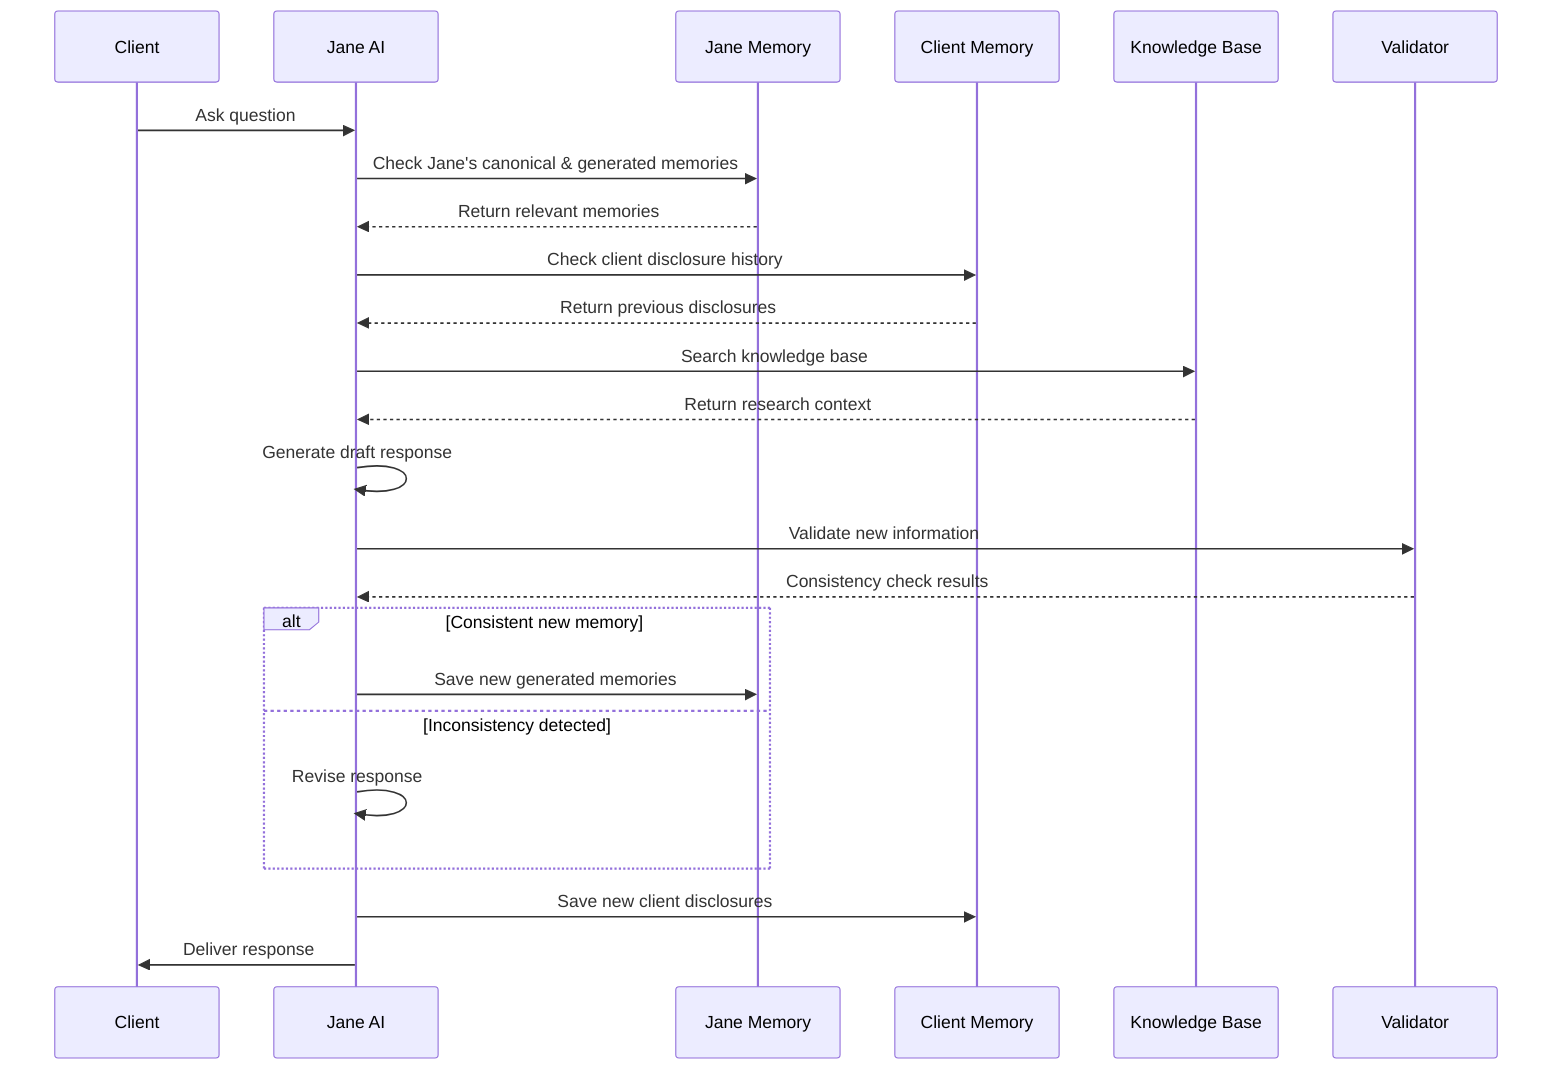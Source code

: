 %%% Memory Retrieval Process
sequenceDiagram
    participant C as Client
    participant J as Jane AI
    participant JM as Jane Memory
    participant CM as Client Memory
    participant KB as Knowledge Base
    participant V as Validator
    
    C->>J: Ask question
    J->>JM: Check Jane's canonical & generated memories
    JM-->>J: Return relevant memories
    J->>CM: Check client disclosure history
    CM-->>J: Return previous disclosures
    J->>KB: Search knowledge base
    KB-->>J: Return research context
    
    J->>J: Generate draft response
    J->>V: Validate new information
    V-->>J: Consistency check results
    
    alt Consistent new memory
        J->>JM: Save new generated memories
    else Inconsistency detected
        J->>J: Revise response
    end
    
    J->>CM: Save new client disclosures
    J->>C: Deliver response